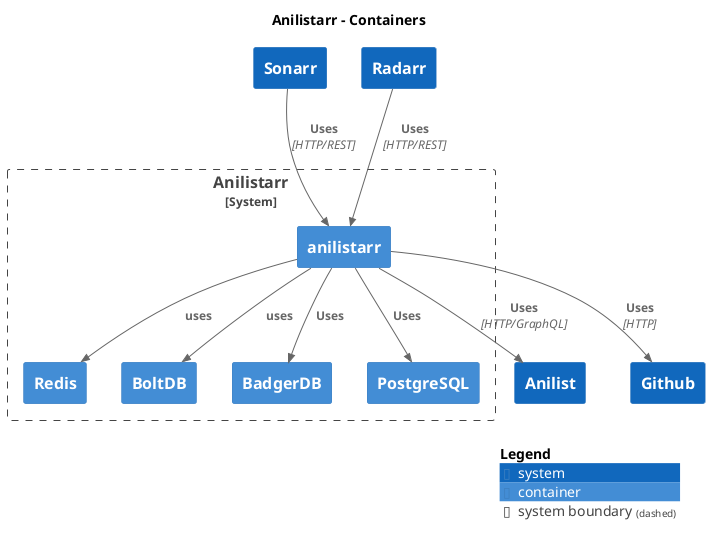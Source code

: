 @startuml
set separator none
title Anilistarr - Containers

top to bottom direction

!include <C4/C4>
!include <C4/C4_Context>
!include <C4/C4_Container>

System(Anilist, "Anilist", $descr="", $tags="", $link="")
System(Github, "Github", $descr="", $tags="", $link="")
System(Sonarr, "Sonarr", $descr="", $tags="", $link="")
System(Radarr, "Radarr", $descr="", $tags="", $link="")

System_Boundary("Anilistarr_boundary", "Anilistarr", $tags="") {
  Container(Anilistarr.anilistarr, "anilistarr", $techn="", $descr="", $tags="", $link="")
  Container(Anilistarr.Redis, "Redis", $techn="", $descr="", $tags="", $link="")
  Container(Anilistarr.BoltDB, "BoltDB", $techn="", $descr="", $tags="", $link="")
  Container(Anilistarr.BadgerDB, "BadgerDB", $techn="", $descr="", $tags="", $link="")
  Container(Anilistarr.PostgreSQL, "PostgreSQL", $techn="", $descr="", $tags="", $link="")
}

Rel(Anilistarr.anilistarr, Anilist, "Uses", $techn="HTTP/GraphQL", $tags="", $link="")
Rel(Anilistarr.anilistarr, Anilistarr.Redis, "uses", $techn="", $tags="", $link="")
Rel(Anilistarr.anilistarr, Anilistarr.BoltDB, "uses", $techn="", $tags="", $link="")
Rel(Anilistarr.anilistarr, Anilistarr.BadgerDB, "Uses", $techn="", $tags="", $link="")
Rel(Anilistarr.anilistarr, Anilistarr.PostgreSQL, "Uses", $techn="", $tags="", $link="")
Rel(Anilistarr.anilistarr, Github, "Uses", $techn="HTTP", $tags="", $link="")
Rel(Sonarr, Anilistarr.anilistarr, "Uses", $techn="HTTP/REST", $tags="", $link="")
Rel(Radarr, Anilistarr.anilistarr, "Uses", $techn="HTTP/REST", $tags="", $link="")

SHOW_LEGEND(true)
@enduml